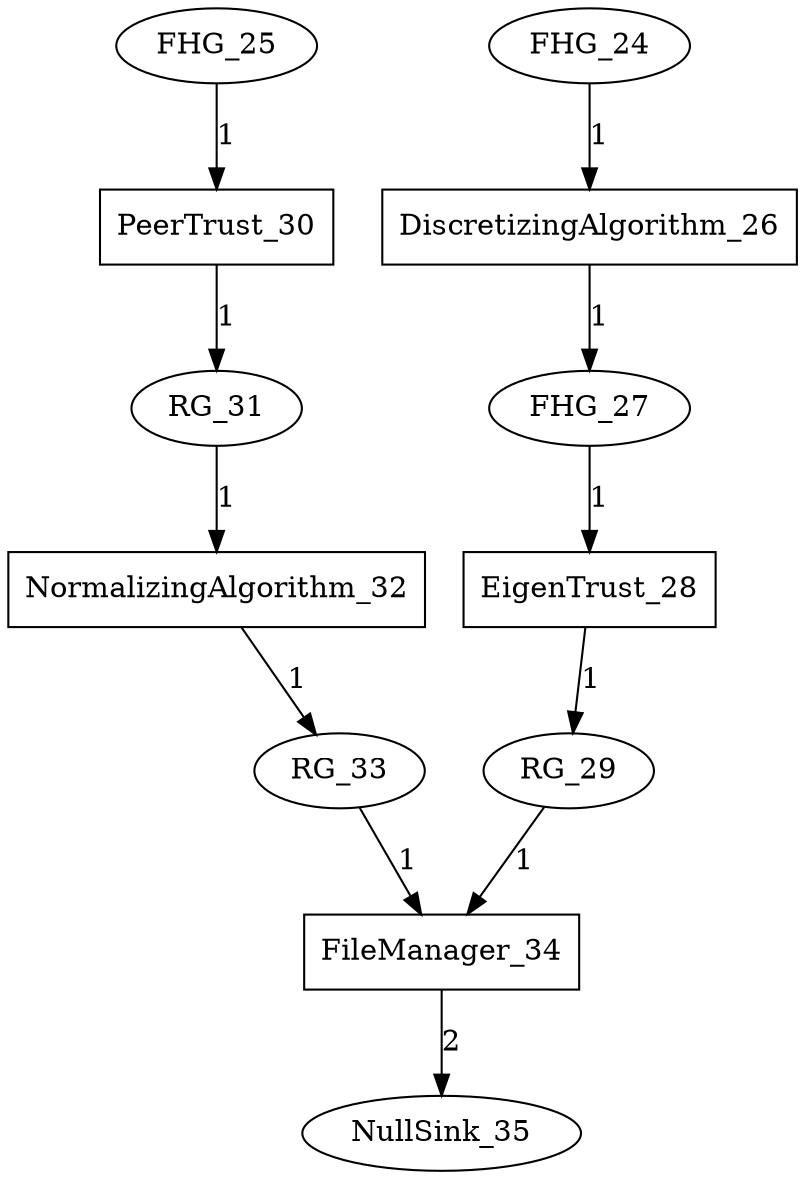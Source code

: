 digraph G {DiscretizingAlgorithm_26[shape=box];FHG_24 -> DiscretizingAlgorithm_26[label="1"];DiscretizingAlgorithm_26[shape=box];DiscretizingAlgorithm_26 -> FHG_27[label="1"];EigenTrust_28[shape=box];FHG_27 -> EigenTrust_28[label="1"];EigenTrust_28[shape=box];EigenTrust_28 -> RG_29[label="1"];PeerTrust_30[shape=box];FHG_25 -> PeerTrust_30[label="1"];PeerTrust_30[shape=box];PeerTrust_30 -> RG_31[label="1"];NormalizingAlgorithm_32[shape=box];RG_31 -> NormalizingAlgorithm_32[label="1"];NormalizingAlgorithm_32[shape=box];NormalizingAlgorithm_32 -> RG_33[label="1"];FileManager_34[shape=box];RG_29 -> FileManager_34[label="1"];FileManager_34[shape=box];RG_33 -> FileManager_34[label="1"];FileManager_34[shape=box];FileManager_34 -> NullSink_35[label="2"];}